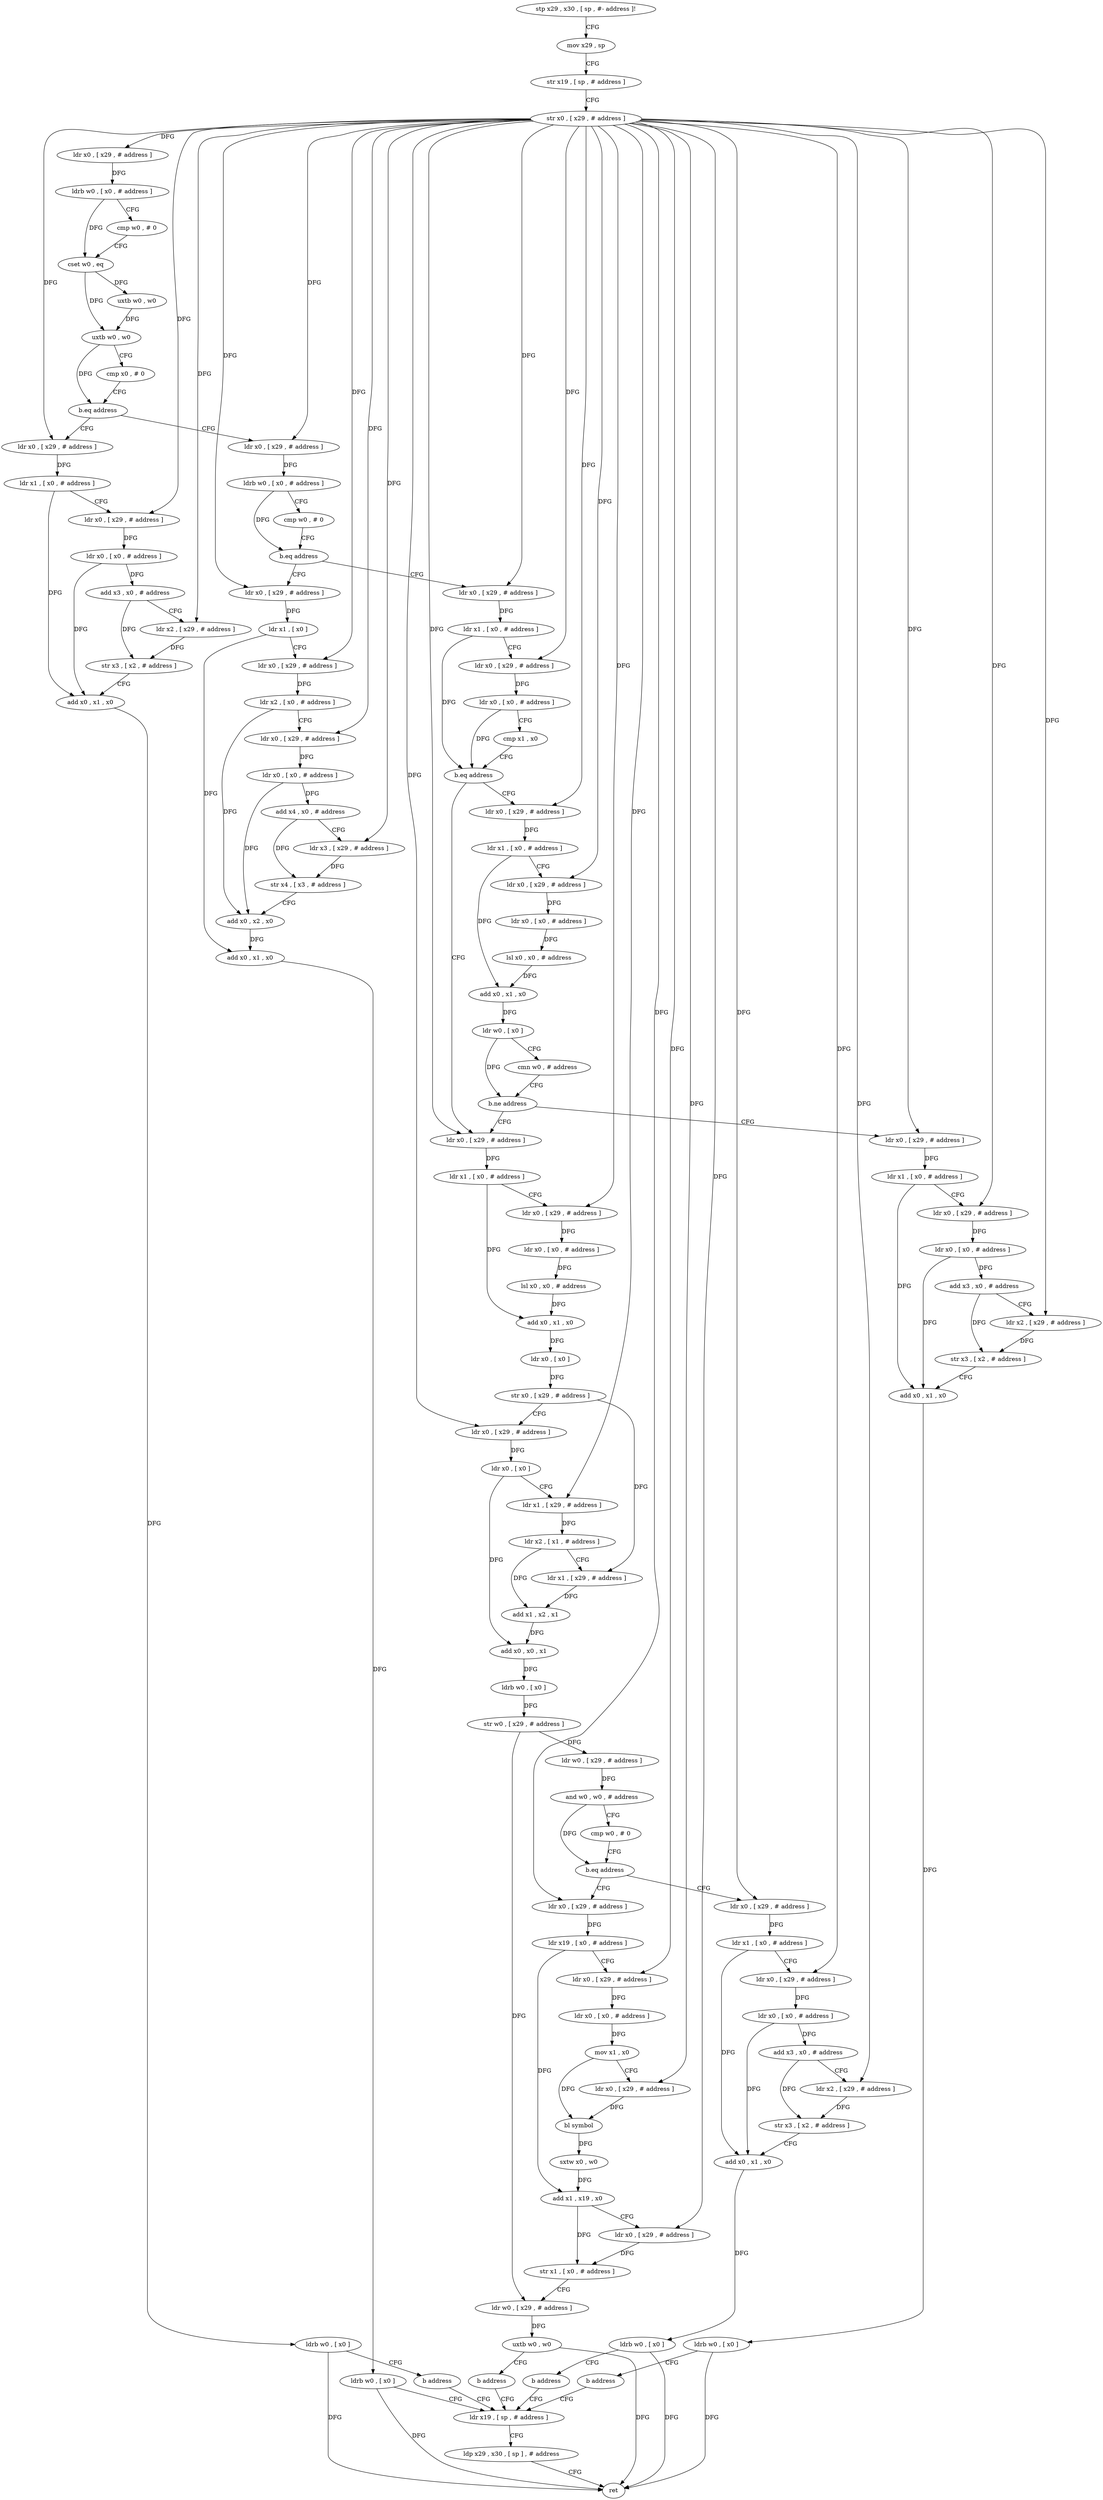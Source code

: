 digraph "func" {
"4392984" [label = "stp x29 , x30 , [ sp , #- address ]!" ]
"4392988" [label = "mov x29 , sp" ]
"4392992" [label = "str x19 , [ sp , # address ]" ]
"4392996" [label = "str x0 , [ x29 , # address ]" ]
"4393000" [label = "ldr x0 , [ x29 , # address ]" ]
"4393004" [label = "ldrb w0 , [ x0 , # address ]" ]
"4393008" [label = "cmp w0 , # 0" ]
"4393012" [label = "cset w0 , eq" ]
"4393016" [label = "uxtb w0 , w0" ]
"4393020" [label = "uxtb w0 , w0" ]
"4393024" [label = "cmp x0 , # 0" ]
"4393028" [label = "b.eq address" ]
"4393072" [label = "ldr x0 , [ x29 , # address ]" ]
"4393032" [label = "ldr x0 , [ x29 , # address ]" ]
"4393076" [label = "ldrb w0 , [ x0 , # address ]" ]
"4393080" [label = "cmp w0 , # 0" ]
"4393084" [label = "b.eq address" ]
"4393368" [label = "ldr x0 , [ x29 , # address ]" ]
"4393088" [label = "ldr x0 , [ x29 , # address ]" ]
"4393036" [label = "ldr x1 , [ x0 , # address ]" ]
"4393040" [label = "ldr x0 , [ x29 , # address ]" ]
"4393044" [label = "ldr x0 , [ x0 , # address ]" ]
"4393048" [label = "add x3 , x0 , # address" ]
"4393052" [label = "ldr x2 , [ x29 , # address ]" ]
"4393056" [label = "str x3 , [ x2 , # address ]" ]
"4393060" [label = "add x0 , x1 , x0" ]
"4393064" [label = "ldrb w0 , [ x0 ]" ]
"4393068" [label = "b address" ]
"4393416" [label = "ldr x19 , [ sp , # address ]" ]
"4393372" [label = "ldr x1 , [ x0 ]" ]
"4393376" [label = "ldr x0 , [ x29 , # address ]" ]
"4393380" [label = "ldr x2 , [ x0 , # address ]" ]
"4393384" [label = "ldr x0 , [ x29 , # address ]" ]
"4393388" [label = "ldr x0 , [ x0 , # address ]" ]
"4393392" [label = "add x4 , x0 , # address" ]
"4393396" [label = "ldr x3 , [ x29 , # address ]" ]
"4393400" [label = "str x4 , [ x3 , # address ]" ]
"4393404" [label = "add x0 , x2 , x0" ]
"4393408" [label = "add x0 , x1 , x0" ]
"4393412" [label = "ldrb w0 , [ x0 ]" ]
"4393092" [label = "ldr x1 , [ x0 , # address ]" ]
"4393096" [label = "ldr x0 , [ x29 , # address ]" ]
"4393100" [label = "ldr x0 , [ x0 , # address ]" ]
"4393104" [label = "cmp x1 , x0" ]
"4393108" [label = "b.eq address" ]
"4393188" [label = "ldr x0 , [ x29 , # address ]" ]
"4393112" [label = "ldr x0 , [ x29 , # address ]" ]
"4393420" [label = "ldp x29 , x30 , [ sp ] , # address" ]
"4393424" [label = "ret" ]
"4393192" [label = "ldr x1 , [ x0 , # address ]" ]
"4393196" [label = "ldr x0 , [ x29 , # address ]" ]
"4393200" [label = "ldr x0 , [ x0 , # address ]" ]
"4393204" [label = "lsl x0 , x0 , # address" ]
"4393208" [label = "add x0 , x1 , x0" ]
"4393212" [label = "ldr x0 , [ x0 ]" ]
"4393216" [label = "str x0 , [ x29 , # address ]" ]
"4393220" [label = "ldr x0 , [ x29 , # address ]" ]
"4393224" [label = "ldr x0 , [ x0 ]" ]
"4393228" [label = "ldr x1 , [ x29 , # address ]" ]
"4393232" [label = "ldr x2 , [ x1 , # address ]" ]
"4393236" [label = "ldr x1 , [ x29 , # address ]" ]
"4393240" [label = "add x1 , x2 , x1" ]
"4393244" [label = "add x0 , x0 , x1" ]
"4393248" [label = "ldrb w0 , [ x0 ]" ]
"4393252" [label = "str w0 , [ x29 , # address ]" ]
"4393256" [label = "ldr w0 , [ x29 , # address ]" ]
"4393260" [label = "and w0 , w0 , # address" ]
"4393264" [label = "cmp w0 , # 0" ]
"4393268" [label = "b.eq address" ]
"4393312" [label = "ldr x0 , [ x29 , # address ]" ]
"4393272" [label = "ldr x0 , [ x29 , # address ]" ]
"4393116" [label = "ldr x1 , [ x0 , # address ]" ]
"4393120" [label = "ldr x0 , [ x29 , # address ]" ]
"4393124" [label = "ldr x0 , [ x0 , # address ]" ]
"4393128" [label = "lsl x0 , x0 , # address" ]
"4393132" [label = "add x0 , x1 , x0" ]
"4393136" [label = "ldr w0 , [ x0 ]" ]
"4393140" [label = "cmn w0 , # address" ]
"4393144" [label = "b.ne address" ]
"4393148" [label = "ldr x0 , [ x29 , # address ]" ]
"4393316" [label = "ldr x19 , [ x0 , # address ]" ]
"4393320" [label = "ldr x0 , [ x29 , # address ]" ]
"4393324" [label = "ldr x0 , [ x0 , # address ]" ]
"4393328" [label = "mov x1 , x0" ]
"4393332" [label = "ldr x0 , [ x29 , # address ]" ]
"4393336" [label = "bl symbol" ]
"4393340" [label = "sxtw x0 , w0" ]
"4393344" [label = "add x1 , x19 , x0" ]
"4393348" [label = "ldr x0 , [ x29 , # address ]" ]
"4393352" [label = "str x1 , [ x0 , # address ]" ]
"4393356" [label = "ldr w0 , [ x29 , # address ]" ]
"4393360" [label = "uxtb w0 , w0" ]
"4393364" [label = "b address" ]
"4393276" [label = "ldr x1 , [ x0 , # address ]" ]
"4393280" [label = "ldr x0 , [ x29 , # address ]" ]
"4393284" [label = "ldr x0 , [ x0 , # address ]" ]
"4393288" [label = "add x3 , x0 , # address" ]
"4393292" [label = "ldr x2 , [ x29 , # address ]" ]
"4393296" [label = "str x3 , [ x2 , # address ]" ]
"4393300" [label = "add x0 , x1 , x0" ]
"4393304" [label = "ldrb w0 , [ x0 ]" ]
"4393308" [label = "b address" ]
"4393152" [label = "ldr x1 , [ x0 , # address ]" ]
"4393156" [label = "ldr x0 , [ x29 , # address ]" ]
"4393160" [label = "ldr x0 , [ x0 , # address ]" ]
"4393164" [label = "add x3 , x0 , # address" ]
"4393168" [label = "ldr x2 , [ x29 , # address ]" ]
"4393172" [label = "str x3 , [ x2 , # address ]" ]
"4393176" [label = "add x0 , x1 , x0" ]
"4393180" [label = "ldrb w0 , [ x0 ]" ]
"4393184" [label = "b address" ]
"4392984" -> "4392988" [ label = "CFG" ]
"4392988" -> "4392992" [ label = "CFG" ]
"4392992" -> "4392996" [ label = "CFG" ]
"4392996" -> "4393000" [ label = "DFG" ]
"4392996" -> "4393072" [ label = "DFG" ]
"4392996" -> "4393032" [ label = "DFG" ]
"4392996" -> "4393040" [ label = "DFG" ]
"4392996" -> "4393052" [ label = "DFG" ]
"4392996" -> "4393368" [ label = "DFG" ]
"4392996" -> "4393376" [ label = "DFG" ]
"4392996" -> "4393384" [ label = "DFG" ]
"4392996" -> "4393396" [ label = "DFG" ]
"4392996" -> "4393088" [ label = "DFG" ]
"4392996" -> "4393096" [ label = "DFG" ]
"4392996" -> "4393188" [ label = "DFG" ]
"4392996" -> "4393196" [ label = "DFG" ]
"4392996" -> "4393220" [ label = "DFG" ]
"4392996" -> "4393228" [ label = "DFG" ]
"4392996" -> "4393112" [ label = "DFG" ]
"4392996" -> "4393120" [ label = "DFG" ]
"4392996" -> "4393312" [ label = "DFG" ]
"4392996" -> "4393320" [ label = "DFG" ]
"4392996" -> "4393332" [ label = "DFG" ]
"4392996" -> "4393348" [ label = "DFG" ]
"4392996" -> "4393272" [ label = "DFG" ]
"4392996" -> "4393280" [ label = "DFG" ]
"4392996" -> "4393292" [ label = "DFG" ]
"4392996" -> "4393148" [ label = "DFG" ]
"4392996" -> "4393156" [ label = "DFG" ]
"4392996" -> "4393168" [ label = "DFG" ]
"4393000" -> "4393004" [ label = "DFG" ]
"4393004" -> "4393008" [ label = "CFG" ]
"4393004" -> "4393012" [ label = "DFG" ]
"4393008" -> "4393012" [ label = "CFG" ]
"4393012" -> "4393016" [ label = "DFG" ]
"4393012" -> "4393020" [ label = "DFG" ]
"4393016" -> "4393020" [ label = "DFG" ]
"4393020" -> "4393024" [ label = "CFG" ]
"4393020" -> "4393028" [ label = "DFG" ]
"4393024" -> "4393028" [ label = "CFG" ]
"4393028" -> "4393072" [ label = "CFG" ]
"4393028" -> "4393032" [ label = "CFG" ]
"4393072" -> "4393076" [ label = "DFG" ]
"4393032" -> "4393036" [ label = "DFG" ]
"4393076" -> "4393080" [ label = "CFG" ]
"4393076" -> "4393084" [ label = "DFG" ]
"4393080" -> "4393084" [ label = "CFG" ]
"4393084" -> "4393368" [ label = "CFG" ]
"4393084" -> "4393088" [ label = "CFG" ]
"4393368" -> "4393372" [ label = "DFG" ]
"4393088" -> "4393092" [ label = "DFG" ]
"4393036" -> "4393040" [ label = "CFG" ]
"4393036" -> "4393060" [ label = "DFG" ]
"4393040" -> "4393044" [ label = "DFG" ]
"4393044" -> "4393048" [ label = "DFG" ]
"4393044" -> "4393060" [ label = "DFG" ]
"4393048" -> "4393052" [ label = "CFG" ]
"4393048" -> "4393056" [ label = "DFG" ]
"4393052" -> "4393056" [ label = "DFG" ]
"4393056" -> "4393060" [ label = "CFG" ]
"4393060" -> "4393064" [ label = "DFG" ]
"4393064" -> "4393068" [ label = "CFG" ]
"4393064" -> "4393424" [ label = "DFG" ]
"4393068" -> "4393416" [ label = "CFG" ]
"4393416" -> "4393420" [ label = "CFG" ]
"4393372" -> "4393376" [ label = "CFG" ]
"4393372" -> "4393408" [ label = "DFG" ]
"4393376" -> "4393380" [ label = "DFG" ]
"4393380" -> "4393384" [ label = "CFG" ]
"4393380" -> "4393404" [ label = "DFG" ]
"4393384" -> "4393388" [ label = "DFG" ]
"4393388" -> "4393392" [ label = "DFG" ]
"4393388" -> "4393404" [ label = "DFG" ]
"4393392" -> "4393396" [ label = "CFG" ]
"4393392" -> "4393400" [ label = "DFG" ]
"4393396" -> "4393400" [ label = "DFG" ]
"4393400" -> "4393404" [ label = "CFG" ]
"4393404" -> "4393408" [ label = "DFG" ]
"4393408" -> "4393412" [ label = "DFG" ]
"4393412" -> "4393416" [ label = "CFG" ]
"4393412" -> "4393424" [ label = "DFG" ]
"4393092" -> "4393096" [ label = "CFG" ]
"4393092" -> "4393108" [ label = "DFG" ]
"4393096" -> "4393100" [ label = "DFG" ]
"4393100" -> "4393104" [ label = "CFG" ]
"4393100" -> "4393108" [ label = "DFG" ]
"4393104" -> "4393108" [ label = "CFG" ]
"4393108" -> "4393188" [ label = "CFG" ]
"4393108" -> "4393112" [ label = "CFG" ]
"4393188" -> "4393192" [ label = "DFG" ]
"4393112" -> "4393116" [ label = "DFG" ]
"4393420" -> "4393424" [ label = "CFG" ]
"4393192" -> "4393196" [ label = "CFG" ]
"4393192" -> "4393208" [ label = "DFG" ]
"4393196" -> "4393200" [ label = "DFG" ]
"4393200" -> "4393204" [ label = "DFG" ]
"4393204" -> "4393208" [ label = "DFG" ]
"4393208" -> "4393212" [ label = "DFG" ]
"4393212" -> "4393216" [ label = "DFG" ]
"4393216" -> "4393220" [ label = "CFG" ]
"4393216" -> "4393236" [ label = "DFG" ]
"4393220" -> "4393224" [ label = "DFG" ]
"4393224" -> "4393228" [ label = "CFG" ]
"4393224" -> "4393244" [ label = "DFG" ]
"4393228" -> "4393232" [ label = "DFG" ]
"4393232" -> "4393236" [ label = "CFG" ]
"4393232" -> "4393240" [ label = "DFG" ]
"4393236" -> "4393240" [ label = "DFG" ]
"4393240" -> "4393244" [ label = "DFG" ]
"4393244" -> "4393248" [ label = "DFG" ]
"4393248" -> "4393252" [ label = "DFG" ]
"4393252" -> "4393256" [ label = "DFG" ]
"4393252" -> "4393356" [ label = "DFG" ]
"4393256" -> "4393260" [ label = "DFG" ]
"4393260" -> "4393264" [ label = "CFG" ]
"4393260" -> "4393268" [ label = "DFG" ]
"4393264" -> "4393268" [ label = "CFG" ]
"4393268" -> "4393312" [ label = "CFG" ]
"4393268" -> "4393272" [ label = "CFG" ]
"4393312" -> "4393316" [ label = "DFG" ]
"4393272" -> "4393276" [ label = "DFG" ]
"4393116" -> "4393120" [ label = "CFG" ]
"4393116" -> "4393132" [ label = "DFG" ]
"4393120" -> "4393124" [ label = "DFG" ]
"4393124" -> "4393128" [ label = "DFG" ]
"4393128" -> "4393132" [ label = "DFG" ]
"4393132" -> "4393136" [ label = "DFG" ]
"4393136" -> "4393140" [ label = "CFG" ]
"4393136" -> "4393144" [ label = "DFG" ]
"4393140" -> "4393144" [ label = "CFG" ]
"4393144" -> "4393188" [ label = "CFG" ]
"4393144" -> "4393148" [ label = "CFG" ]
"4393148" -> "4393152" [ label = "DFG" ]
"4393316" -> "4393320" [ label = "CFG" ]
"4393316" -> "4393344" [ label = "DFG" ]
"4393320" -> "4393324" [ label = "DFG" ]
"4393324" -> "4393328" [ label = "DFG" ]
"4393328" -> "4393332" [ label = "CFG" ]
"4393328" -> "4393336" [ label = "DFG" ]
"4393332" -> "4393336" [ label = "DFG" ]
"4393336" -> "4393340" [ label = "DFG" ]
"4393340" -> "4393344" [ label = "DFG" ]
"4393344" -> "4393348" [ label = "CFG" ]
"4393344" -> "4393352" [ label = "DFG" ]
"4393348" -> "4393352" [ label = "DFG" ]
"4393352" -> "4393356" [ label = "CFG" ]
"4393356" -> "4393360" [ label = "DFG" ]
"4393360" -> "4393364" [ label = "CFG" ]
"4393360" -> "4393424" [ label = "DFG" ]
"4393364" -> "4393416" [ label = "CFG" ]
"4393276" -> "4393280" [ label = "CFG" ]
"4393276" -> "4393300" [ label = "DFG" ]
"4393280" -> "4393284" [ label = "DFG" ]
"4393284" -> "4393288" [ label = "DFG" ]
"4393284" -> "4393300" [ label = "DFG" ]
"4393288" -> "4393292" [ label = "CFG" ]
"4393288" -> "4393296" [ label = "DFG" ]
"4393292" -> "4393296" [ label = "DFG" ]
"4393296" -> "4393300" [ label = "CFG" ]
"4393300" -> "4393304" [ label = "DFG" ]
"4393304" -> "4393308" [ label = "CFG" ]
"4393304" -> "4393424" [ label = "DFG" ]
"4393308" -> "4393416" [ label = "CFG" ]
"4393152" -> "4393156" [ label = "CFG" ]
"4393152" -> "4393176" [ label = "DFG" ]
"4393156" -> "4393160" [ label = "DFG" ]
"4393160" -> "4393164" [ label = "DFG" ]
"4393160" -> "4393176" [ label = "DFG" ]
"4393164" -> "4393168" [ label = "CFG" ]
"4393164" -> "4393172" [ label = "DFG" ]
"4393168" -> "4393172" [ label = "DFG" ]
"4393172" -> "4393176" [ label = "CFG" ]
"4393176" -> "4393180" [ label = "DFG" ]
"4393180" -> "4393184" [ label = "CFG" ]
"4393180" -> "4393424" [ label = "DFG" ]
"4393184" -> "4393416" [ label = "CFG" ]
}
